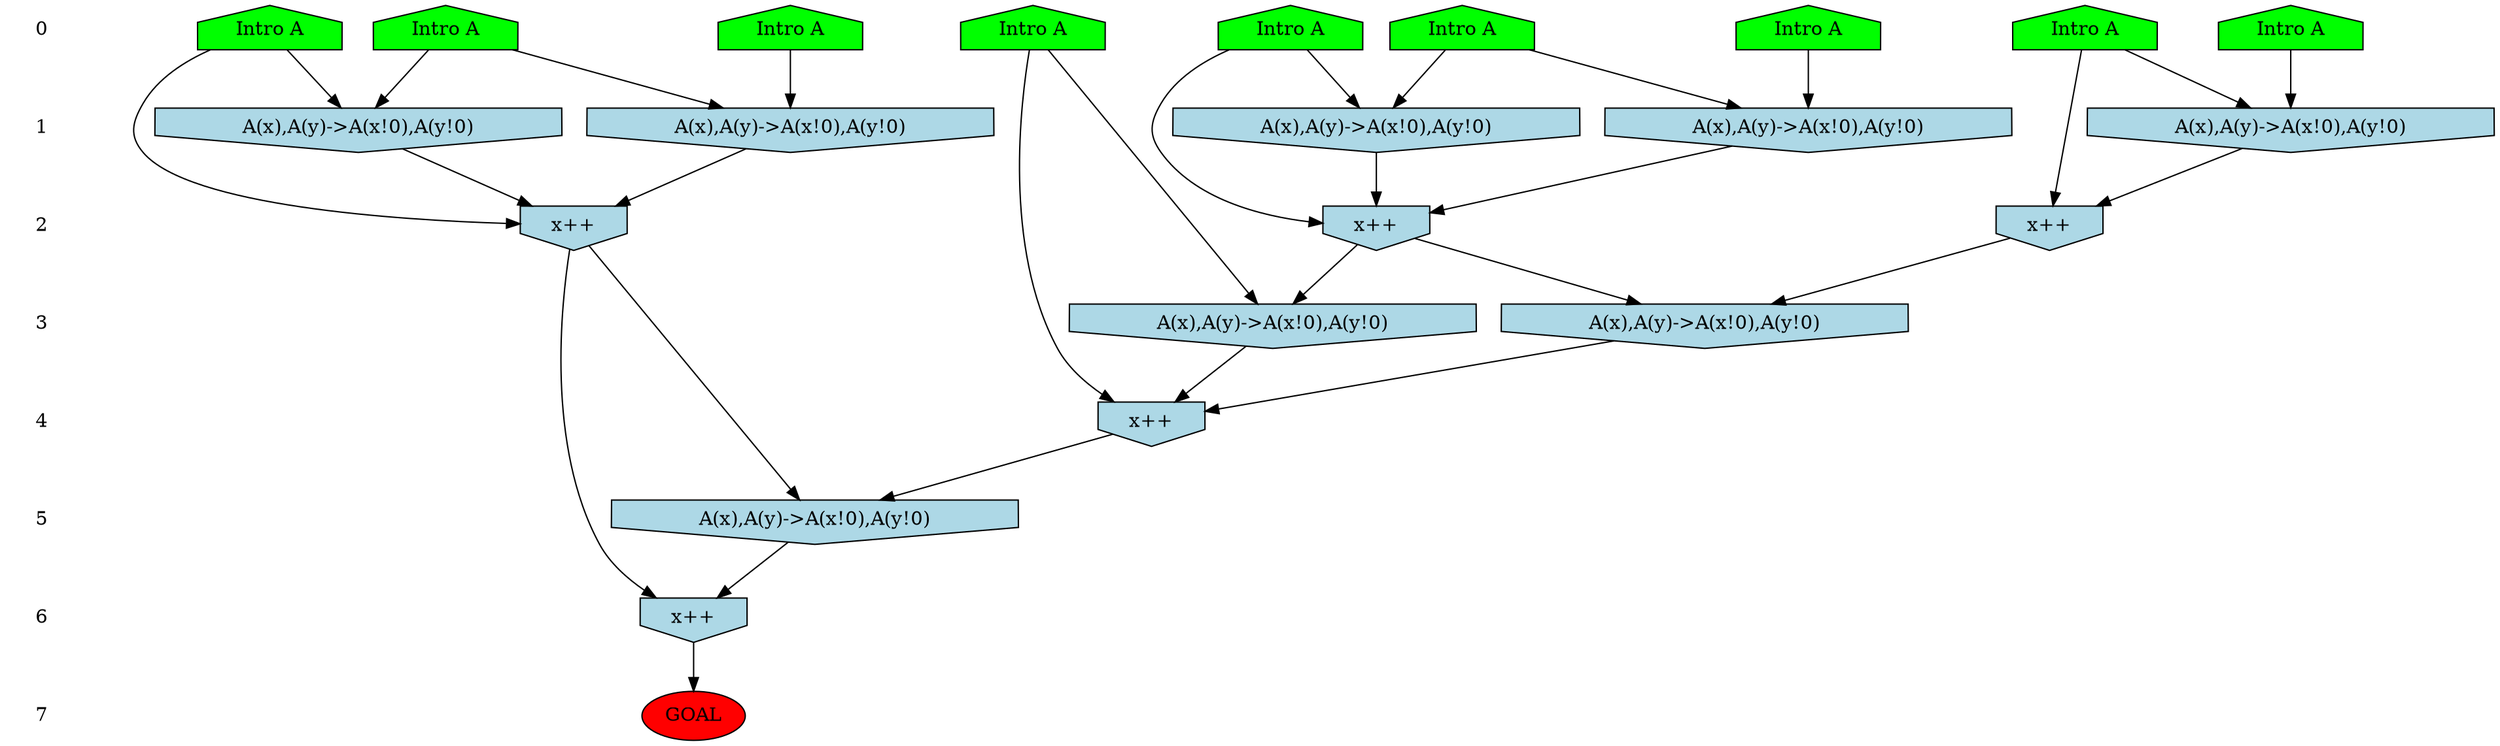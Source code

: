 /* Compression of 1 causal flows obtained in average at 2.084811E+00 t.u */
/* Compressed causal flows were: [595] */
digraph G{
 ranksep=.5 ; 
{ rank = same ; "0" [shape=plaintext] ; node_1 [label ="Intro A", shape=house, style=filled, fillcolor=green] ;
node_2 [label ="Intro A", shape=house, style=filled, fillcolor=green] ;
node_3 [label ="Intro A", shape=house, style=filled, fillcolor=green] ;
node_4 [label ="Intro A", shape=house, style=filled, fillcolor=green] ;
node_5 [label ="Intro A", shape=house, style=filled, fillcolor=green] ;
node_6 [label ="Intro A", shape=house, style=filled, fillcolor=green] ;
node_7 [label ="Intro A", shape=house, style=filled, fillcolor=green] ;
node_8 [label ="Intro A", shape=house, style=filled, fillcolor=green] ;
node_9 [label ="Intro A", shape=house, style=filled, fillcolor=green] ;
}
{ rank = same ; "1" [shape=plaintext] ; node_10 [label="A(x),A(y)->A(x!0),A(y!0)", shape=invhouse, style=filled, fillcolor = lightblue] ;
node_11 [label="A(x),A(y)->A(x!0),A(y!0)", shape=invhouse, style=filled, fillcolor = lightblue] ;
node_13 [label="A(x),A(y)->A(x!0),A(y!0)", shape=invhouse, style=filled, fillcolor = lightblue] ;
node_14 [label="A(x),A(y)->A(x!0),A(y!0)", shape=invhouse, style=filled, fillcolor = lightblue] ;
node_15 [label="A(x),A(y)->A(x!0),A(y!0)", shape=invhouse, style=filled, fillcolor = lightblue] ;
}
{ rank = same ; "2" [shape=plaintext] ; node_12 [label="x++", shape=invhouse, style=filled, fillcolor = lightblue] ;
node_16 [label="x++", shape=invhouse, style=filled, fillcolor = lightblue] ;
node_18 [label="x++", shape=invhouse, style=filled, fillcolor = lightblue] ;
}
{ rank = same ; "3" [shape=plaintext] ; node_17 [label="A(x),A(y)->A(x!0),A(y!0)", shape=invhouse, style=filled, fillcolor = lightblue] ;
node_19 [label="A(x),A(y)->A(x!0),A(y!0)", shape=invhouse, style=filled, fillcolor = lightblue] ;
}
{ rank = same ; "4" [shape=plaintext] ; node_20 [label="x++", shape=invhouse, style=filled, fillcolor = lightblue] ;
}
{ rank = same ; "5" [shape=plaintext] ; node_21 [label="A(x),A(y)->A(x!0),A(y!0)", shape=invhouse, style=filled, fillcolor = lightblue] ;
}
{ rank = same ; "6" [shape=plaintext] ; node_22 [label="x++", shape=invhouse, style=filled, fillcolor = lightblue] ;
}
{ rank = same ; "7" [shape=plaintext] ; node_23 [label ="GOAL", style=filled, fillcolor=red] ;
}
"0" -> "1" [style="invis"]; 
"1" -> "2" [style="invis"]; 
"2" -> "3" [style="invis"]; 
"3" -> "4" [style="invis"]; 
"4" -> "5" [style="invis"]; 
"5" -> "6" [style="invis"]; 
"6" -> "7" [style="invis"]; 
node_4 -> node_10
node_9 -> node_10
node_3 -> node_11
node_8 -> node_11
node_8 -> node_12
node_11 -> node_12
node_5 -> node_13
node_9 -> node_13
node_2 -> node_14
node_7 -> node_14
node_6 -> node_15
node_7 -> node_15
node_5 -> node_16
node_10 -> node_16
node_13 -> node_16
node_1 -> node_17
node_16 -> node_17
node_6 -> node_18
node_14 -> node_18
node_15 -> node_18
node_12 -> node_19
node_16 -> node_19
node_1 -> node_20
node_17 -> node_20
node_19 -> node_20
node_18 -> node_21
node_20 -> node_21
node_18 -> node_22
node_21 -> node_22
node_22 -> node_23
}
/*
 Dot generation time: 0.000544
*/